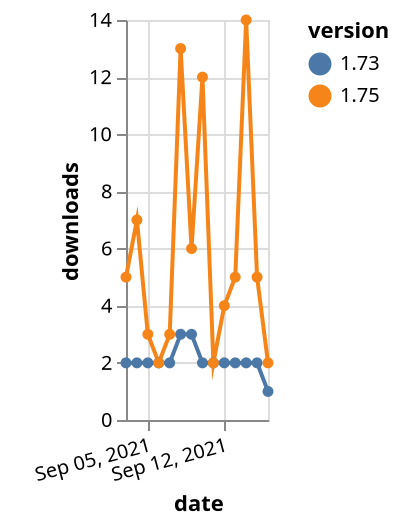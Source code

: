 {"$schema": "https://vega.github.io/schema/vega-lite/v5.json", "description": "A simple bar chart with embedded data.", "data": {"values": [{"date": "2021-09-03", "total": 2746, "delta": 2, "version": "1.73"}, {"date": "2021-09-04", "total": 2748, "delta": 2, "version": "1.73"}, {"date": "2021-09-05", "total": 2750, "delta": 2, "version": "1.73"}, {"date": "2021-09-06", "total": 2752, "delta": 2, "version": "1.73"}, {"date": "2021-09-07", "total": 2754, "delta": 2, "version": "1.73"}, {"date": "2021-09-08", "total": 2757, "delta": 3, "version": "1.73"}, {"date": "2021-09-09", "total": 2760, "delta": 3, "version": "1.73"}, {"date": "2021-09-10", "total": 2762, "delta": 2, "version": "1.73"}, {"date": "2021-09-11", "total": 2764, "delta": 2, "version": "1.73"}, {"date": "2021-09-12", "total": 2766, "delta": 2, "version": "1.73"}, {"date": "2021-09-13", "total": 2768, "delta": 2, "version": "1.73"}, {"date": "2021-09-14", "total": 2770, "delta": 2, "version": "1.73"}, {"date": "2021-09-15", "total": 2772, "delta": 2, "version": "1.73"}, {"date": "2021-09-16", "total": 2773, "delta": 1, "version": "1.73"}, {"date": "2021-09-03", "total": 3721, "delta": 5, "version": "1.75"}, {"date": "2021-09-04", "total": 3728, "delta": 7, "version": "1.75"}, {"date": "2021-09-05", "total": 3731, "delta": 3, "version": "1.75"}, {"date": "2021-09-06", "total": 3733, "delta": 2, "version": "1.75"}, {"date": "2021-09-07", "total": 3736, "delta": 3, "version": "1.75"}, {"date": "2021-09-08", "total": 3749, "delta": 13, "version": "1.75"}, {"date": "2021-09-09", "total": 3755, "delta": 6, "version": "1.75"}, {"date": "2021-09-10", "total": 3767, "delta": 12, "version": "1.75"}, {"date": "2021-09-11", "total": 3769, "delta": 2, "version": "1.75"}, {"date": "2021-09-12", "total": 3773, "delta": 4, "version": "1.75"}, {"date": "2021-09-13", "total": 3778, "delta": 5, "version": "1.75"}, {"date": "2021-09-14", "total": 3792, "delta": 14, "version": "1.75"}, {"date": "2021-09-15", "total": 3797, "delta": 5, "version": "1.75"}, {"date": "2021-09-16", "total": 3799, "delta": 2, "version": "1.75"}]}, "width": "container", "mark": {"type": "line", "point": {"filled": true}}, "encoding": {"x": {"field": "date", "type": "temporal", "timeUnit": "yearmonthdate", "title": "date", "axis": {"labelAngle": -15}}, "y": {"field": "delta", "type": "quantitative", "title": "downloads"}, "color": {"field": "version", "type": "nominal"}, "tooltip": {"field": "delta"}}}